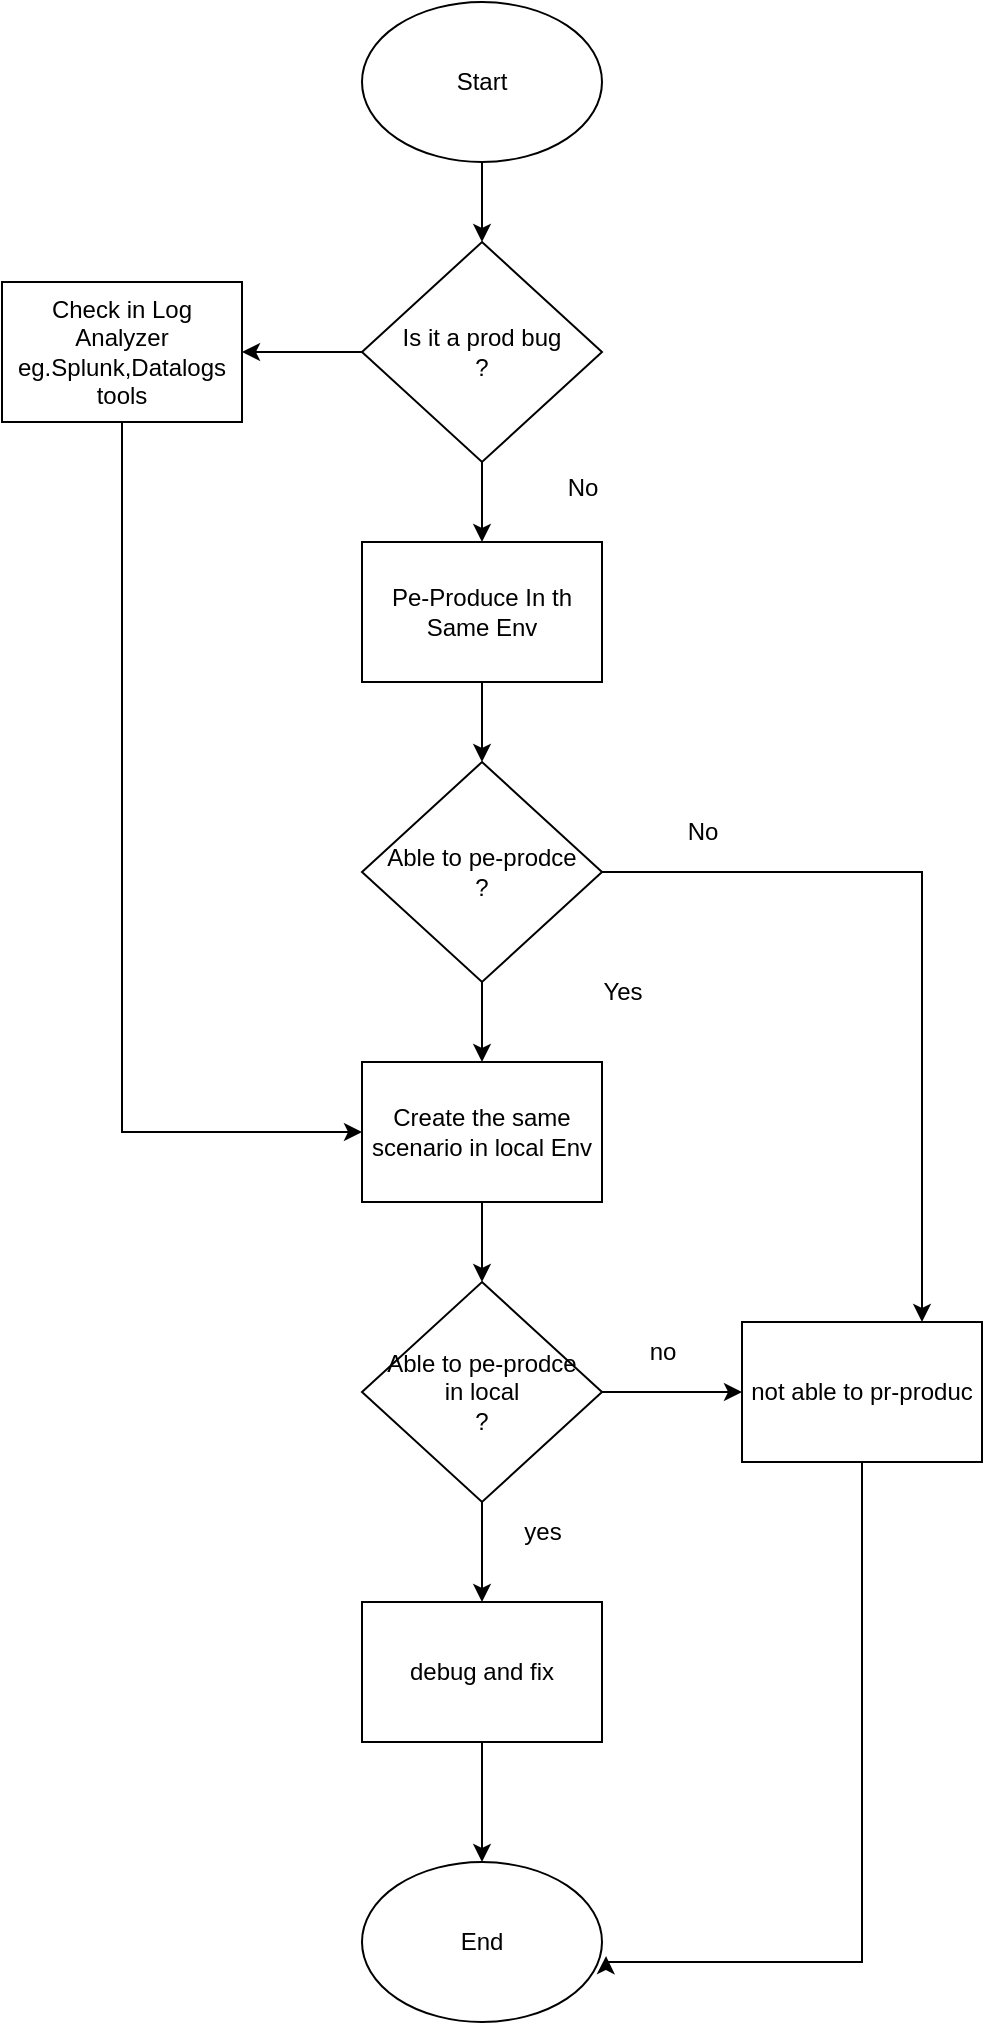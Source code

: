 <mxfile version="24.2.0" type="device">
  <diagram name="Page-1" id="QB2E2TWoD7-tFaVa2SbY">
    <mxGraphModel dx="880" dy="468" grid="1" gridSize="10" guides="1" tooltips="1" connect="1" arrows="1" fold="1" page="1" pageScale="1" pageWidth="850" pageHeight="1100" math="0" shadow="0">
      <root>
        <mxCell id="0" />
        <mxCell id="1" parent="0" />
        <mxCell id="4VRb3nQopbrR7slmbQnq-1" value="Start" style="ellipse;whiteSpace=wrap;html=1;" parent="1" vertex="1">
          <mxGeometry x="220" y="110" width="120" height="80" as="geometry" />
        </mxCell>
        <mxCell id="4VRb3nQopbrR7slmbQnq-18" style="edgeStyle=orthogonalEdgeStyle;rounded=0;orthogonalLoop=1;jettySize=auto;html=1;entryX=0;entryY=0.5;entryDx=0;entryDy=0;" parent="1" source="4VRb3nQopbrR7slmbQnq-2" target="4VRb3nQopbrR7slmbQnq-15" edge="1">
          <mxGeometry relative="1" as="geometry">
            <Array as="points">
              <mxPoint x="100" y="675" />
            </Array>
          </mxGeometry>
        </mxCell>
        <mxCell id="4VRb3nQopbrR7slmbQnq-2" value="Check in Log Analyzer eg.Splunk,Datalogs tools" style="rounded=0;whiteSpace=wrap;html=1;" parent="1" vertex="1">
          <mxGeometry x="40" y="250" width="120" height="70" as="geometry" />
        </mxCell>
        <mxCell id="4VRb3nQopbrR7slmbQnq-9" style="edgeStyle=orthogonalEdgeStyle;rounded=0;orthogonalLoop=1;jettySize=auto;html=1;exitX=0;exitY=0.5;exitDx=0;exitDy=0;entryX=1;entryY=0.5;entryDx=0;entryDy=0;" parent="1" source="4VRb3nQopbrR7slmbQnq-3" target="4VRb3nQopbrR7slmbQnq-2" edge="1">
          <mxGeometry relative="1" as="geometry" />
        </mxCell>
        <mxCell id="4VRb3nQopbrR7slmbQnq-11" style="edgeStyle=orthogonalEdgeStyle;rounded=0;orthogonalLoop=1;jettySize=auto;html=1;exitX=0.5;exitY=1;exitDx=0;exitDy=0;entryX=0.5;entryY=0;entryDx=0;entryDy=0;" parent="1" source="4VRb3nQopbrR7slmbQnq-3" target="4VRb3nQopbrR7slmbQnq-10" edge="1">
          <mxGeometry relative="1" as="geometry" />
        </mxCell>
        <mxCell id="4VRb3nQopbrR7slmbQnq-3" value="Is it a prod bug&lt;div&gt;?&lt;/div&gt;" style="rhombus;whiteSpace=wrap;html=1;" parent="1" vertex="1">
          <mxGeometry x="220" y="230" width="120" height="110" as="geometry" />
        </mxCell>
        <mxCell id="4VRb3nQopbrR7slmbQnq-4" value="" style="endArrow=classic;html=1;rounded=0;" parent="1" target="4VRb3nQopbrR7slmbQnq-3" edge="1">
          <mxGeometry width="50" height="50" relative="1" as="geometry">
            <mxPoint x="280" y="190" as="sourcePoint" />
            <mxPoint x="330" y="140" as="targetPoint" />
          </mxGeometry>
        </mxCell>
        <mxCell id="4VRb3nQopbrR7slmbQnq-13" style="edgeStyle=orthogonalEdgeStyle;rounded=0;orthogonalLoop=1;jettySize=auto;html=1;exitX=0.5;exitY=1;exitDx=0;exitDy=0;entryX=0.5;entryY=0;entryDx=0;entryDy=0;" parent="1" source="4VRb3nQopbrR7slmbQnq-10" target="4VRb3nQopbrR7slmbQnq-12" edge="1">
          <mxGeometry relative="1" as="geometry" />
        </mxCell>
        <mxCell id="4VRb3nQopbrR7slmbQnq-10" value="Pe-Produce In th Same Env" style="rounded=0;whiteSpace=wrap;html=1;" parent="1" vertex="1">
          <mxGeometry x="220" y="380" width="120" height="70" as="geometry" />
        </mxCell>
        <mxCell id="4VRb3nQopbrR7slmbQnq-16" style="edgeStyle=orthogonalEdgeStyle;rounded=0;orthogonalLoop=1;jettySize=auto;html=1;exitX=0.5;exitY=1;exitDx=0;exitDy=0;entryX=0.5;entryY=0;entryDx=0;entryDy=0;" parent="1" source="4VRb3nQopbrR7slmbQnq-12" target="4VRb3nQopbrR7slmbQnq-15" edge="1">
          <mxGeometry relative="1" as="geometry" />
        </mxCell>
        <mxCell id="4VRb3nQopbrR7slmbQnq-22" style="edgeStyle=orthogonalEdgeStyle;rounded=0;orthogonalLoop=1;jettySize=auto;html=1;entryX=0.75;entryY=0;entryDx=0;entryDy=0;" parent="1" source="4VRb3nQopbrR7slmbQnq-12" target="4VRb3nQopbrR7slmbQnq-21" edge="1">
          <mxGeometry relative="1" as="geometry" />
        </mxCell>
        <mxCell id="4VRb3nQopbrR7slmbQnq-12" value="&lt;div&gt;Able to pe-prodce&lt;/div&gt;&lt;div&gt;?&lt;/div&gt;" style="rhombus;whiteSpace=wrap;html=1;" parent="1" vertex="1">
          <mxGeometry x="220" y="490" width="120" height="110" as="geometry" />
        </mxCell>
        <mxCell id="4VRb3nQopbrR7slmbQnq-14" value="No" style="text;html=1;align=center;verticalAlign=middle;resizable=0;points=[];autosize=1;strokeColor=none;fillColor=none;" parent="1" vertex="1">
          <mxGeometry x="310" y="338" width="40" height="30" as="geometry" />
        </mxCell>
        <mxCell id="4VRb3nQopbrR7slmbQnq-20" style="edgeStyle=orthogonalEdgeStyle;rounded=0;orthogonalLoop=1;jettySize=auto;html=1;exitX=0.5;exitY=1;exitDx=0;exitDy=0;entryX=0.5;entryY=0;entryDx=0;entryDy=0;" parent="1" source="4VRb3nQopbrR7slmbQnq-15" target="4VRb3nQopbrR7slmbQnq-19" edge="1">
          <mxGeometry relative="1" as="geometry" />
        </mxCell>
        <mxCell id="4VRb3nQopbrR7slmbQnq-15" value="Create the same scenario in local Env" style="rounded=0;whiteSpace=wrap;html=1;" parent="1" vertex="1">
          <mxGeometry x="220" y="640" width="120" height="70" as="geometry" />
        </mxCell>
        <mxCell id="4VRb3nQopbrR7slmbQnq-17" value="Yes" style="text;html=1;align=center;verticalAlign=middle;resizable=0;points=[];autosize=1;strokeColor=none;fillColor=none;" parent="1" vertex="1">
          <mxGeometry x="330" y="590" width="40" height="30" as="geometry" />
        </mxCell>
        <mxCell id="4VRb3nQopbrR7slmbQnq-24" style="edgeStyle=orthogonalEdgeStyle;rounded=0;orthogonalLoop=1;jettySize=auto;html=1;exitX=1;exitY=0.5;exitDx=0;exitDy=0;entryX=0;entryY=0.5;entryDx=0;entryDy=0;" parent="1" source="4VRb3nQopbrR7slmbQnq-19" target="4VRb3nQopbrR7slmbQnq-21" edge="1">
          <mxGeometry relative="1" as="geometry" />
        </mxCell>
        <mxCell id="4VRb3nQopbrR7slmbQnq-29" style="edgeStyle=orthogonalEdgeStyle;rounded=0;orthogonalLoop=1;jettySize=auto;html=1;exitX=0.5;exitY=1;exitDx=0;exitDy=0;entryX=0.5;entryY=0;entryDx=0;entryDy=0;" parent="1" source="4VRb3nQopbrR7slmbQnq-19" target="4VRb3nQopbrR7slmbQnq-26" edge="1">
          <mxGeometry relative="1" as="geometry" />
        </mxCell>
        <mxCell id="4VRb3nQopbrR7slmbQnq-19" value="&lt;div&gt;Able to pe-prodce&lt;/div&gt;&lt;div&gt;in local&lt;/div&gt;&lt;div&gt;?&lt;/div&gt;" style="rhombus;whiteSpace=wrap;html=1;" parent="1" vertex="1">
          <mxGeometry x="220" y="750" width="120" height="110" as="geometry" />
        </mxCell>
        <mxCell id="4VRb3nQopbrR7slmbQnq-28" style="edgeStyle=orthogonalEdgeStyle;rounded=0;orthogonalLoop=1;jettySize=auto;html=1;exitX=0.5;exitY=1;exitDx=0;exitDy=0;entryX=1.017;entryY=0.588;entryDx=0;entryDy=0;entryPerimeter=0;" parent="1" source="4VRb3nQopbrR7slmbQnq-21" target="4VRb3nQopbrR7slmbQnq-27" edge="1">
          <mxGeometry relative="1" as="geometry">
            <mxPoint x="350" y="1090" as="targetPoint" />
            <Array as="points">
              <mxPoint x="470" y="1090" />
              <mxPoint x="342" y="1090" />
            </Array>
          </mxGeometry>
        </mxCell>
        <mxCell id="4VRb3nQopbrR7slmbQnq-21" value="not able to pr-produc" style="rounded=0;whiteSpace=wrap;html=1;" parent="1" vertex="1">
          <mxGeometry x="410" y="770" width="120" height="70" as="geometry" />
        </mxCell>
        <mxCell id="4VRb3nQopbrR7slmbQnq-23" value="No" style="text;html=1;align=center;verticalAlign=middle;resizable=0;points=[];autosize=1;strokeColor=none;fillColor=none;" parent="1" vertex="1">
          <mxGeometry x="370" y="510" width="40" height="30" as="geometry" />
        </mxCell>
        <mxCell id="4VRb3nQopbrR7slmbQnq-25" value="no" style="text;html=1;align=center;verticalAlign=middle;resizable=0;points=[];autosize=1;strokeColor=none;fillColor=none;" parent="1" vertex="1">
          <mxGeometry x="350" y="770" width="40" height="30" as="geometry" />
        </mxCell>
        <mxCell id="4VRb3nQopbrR7slmbQnq-30" style="edgeStyle=orthogonalEdgeStyle;rounded=0;orthogonalLoop=1;jettySize=auto;html=1;exitX=0.5;exitY=1;exitDx=0;exitDy=0;entryX=0.5;entryY=0;entryDx=0;entryDy=0;" parent="1" source="4VRb3nQopbrR7slmbQnq-26" target="4VRb3nQopbrR7slmbQnq-27" edge="1">
          <mxGeometry relative="1" as="geometry" />
        </mxCell>
        <mxCell id="4VRb3nQopbrR7slmbQnq-26" value="debug and fix" style="rounded=0;whiteSpace=wrap;html=1;" parent="1" vertex="1">
          <mxGeometry x="220" y="910" width="120" height="70" as="geometry" />
        </mxCell>
        <mxCell id="4VRb3nQopbrR7slmbQnq-27" value="End" style="ellipse;whiteSpace=wrap;html=1;" parent="1" vertex="1">
          <mxGeometry x="220" y="1040" width="120" height="80" as="geometry" />
        </mxCell>
        <mxCell id="4VRb3nQopbrR7slmbQnq-31" value="yes" style="text;html=1;align=center;verticalAlign=middle;resizable=0;points=[];autosize=1;strokeColor=none;fillColor=none;" parent="1" vertex="1">
          <mxGeometry x="290" y="860" width="40" height="30" as="geometry" />
        </mxCell>
      </root>
    </mxGraphModel>
  </diagram>
</mxfile>

